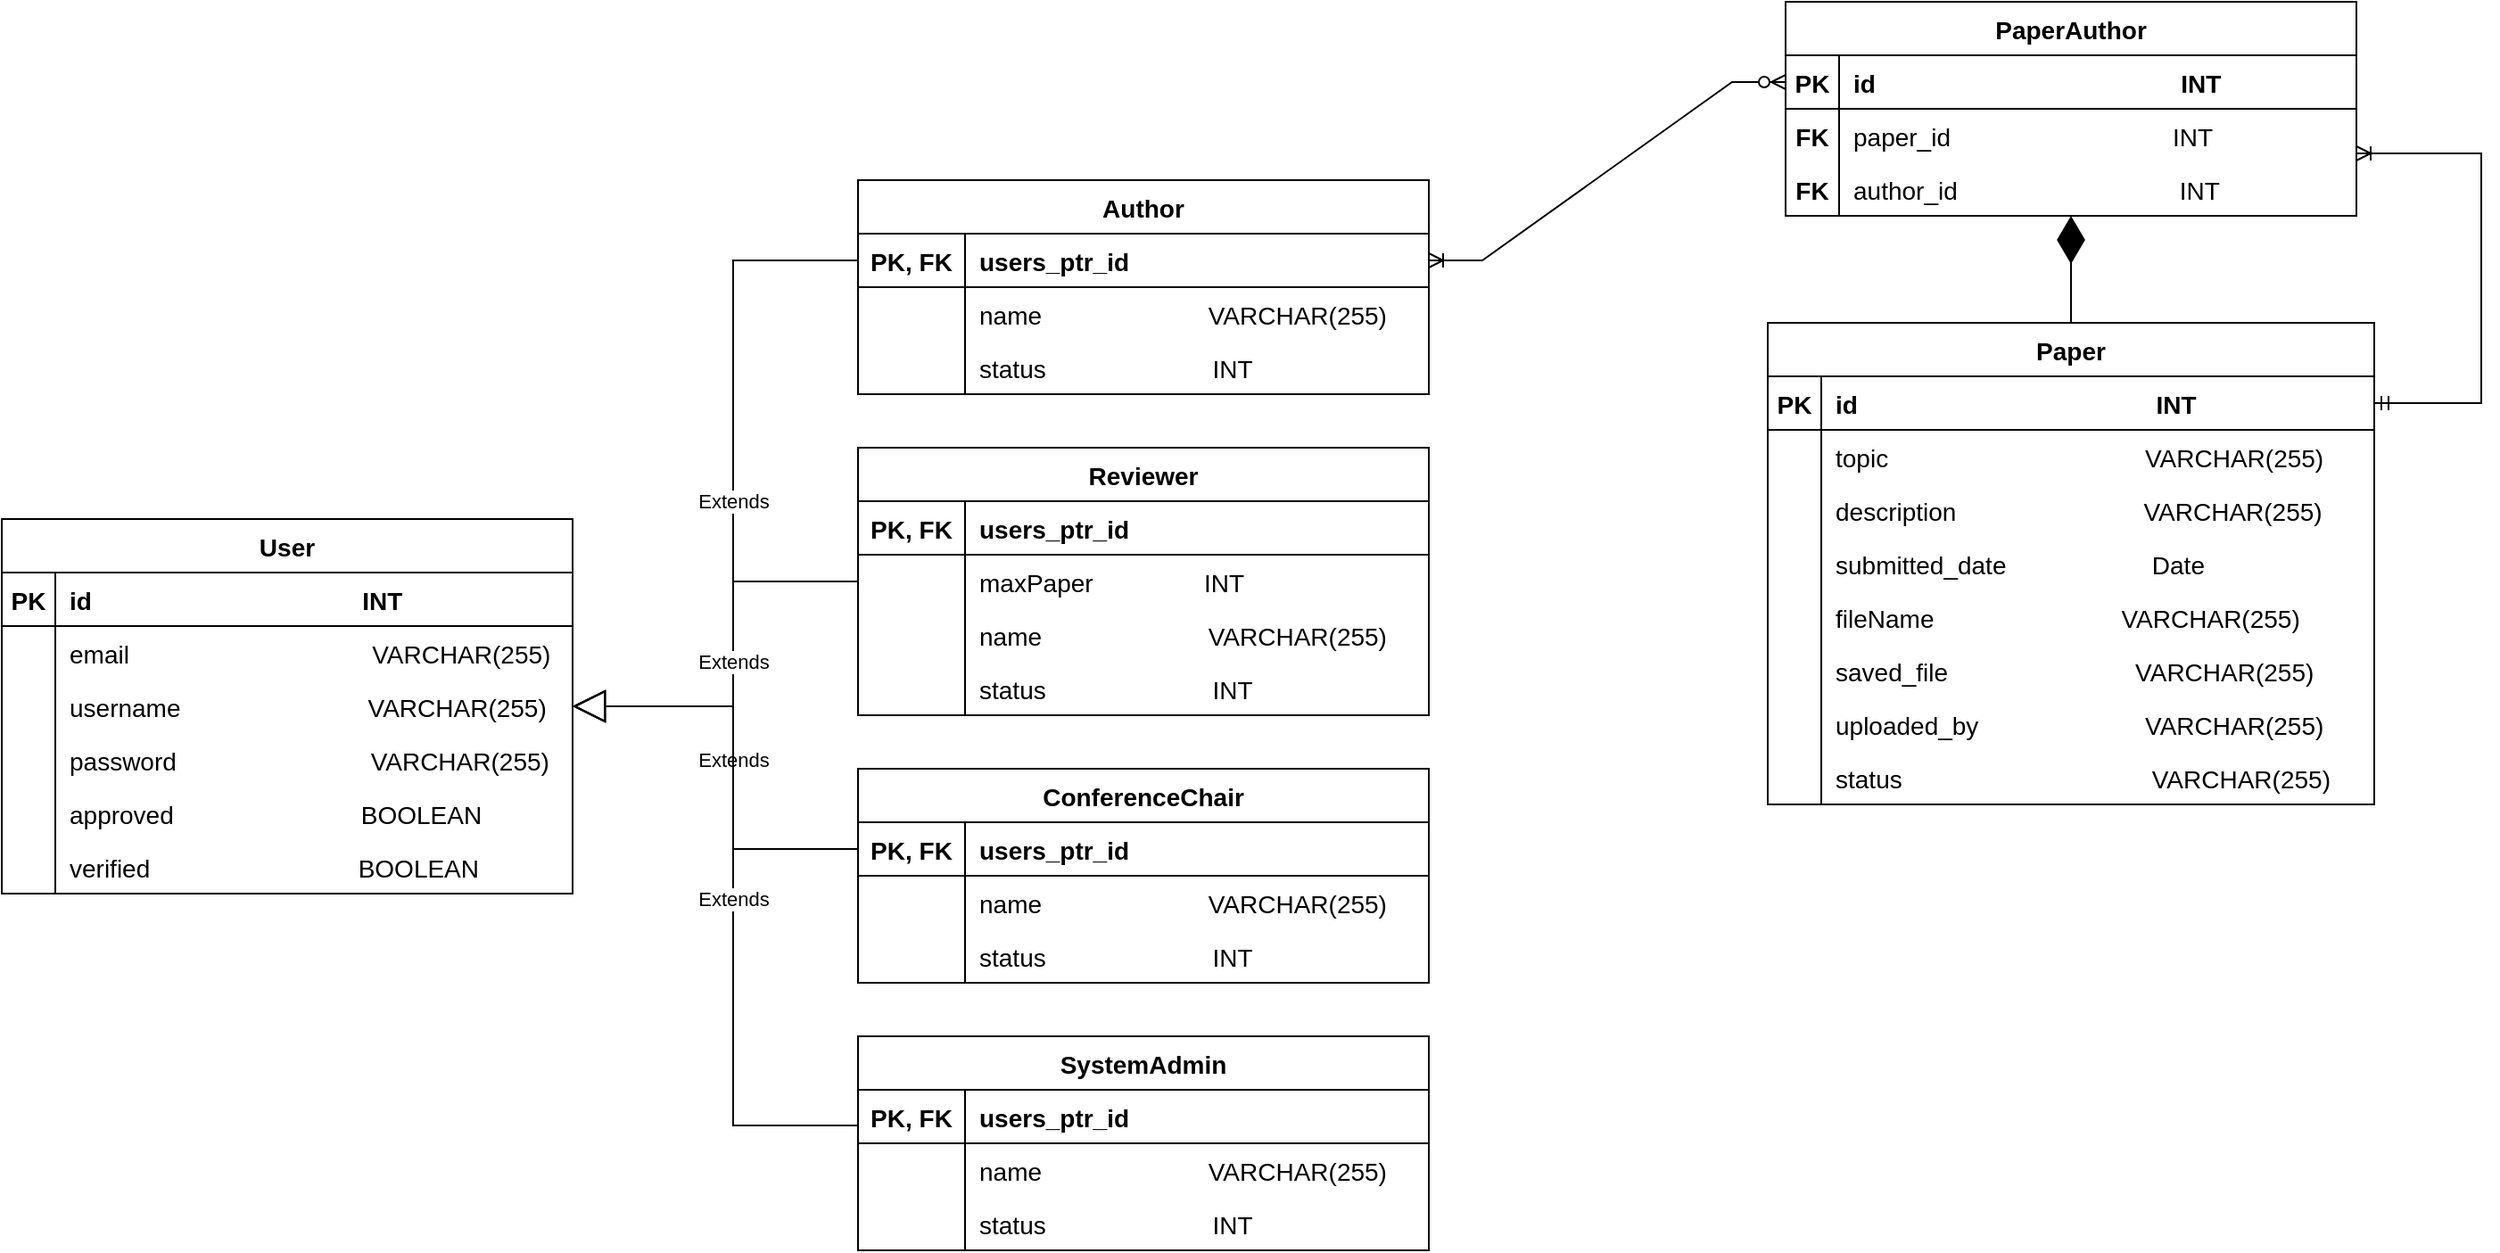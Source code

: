 <mxfile version="20.5.3" type="google"><diagram name="Page-1" id="2ca16b54-16f6-2749-3443-fa8db7711227"><mxGraphModel grid="1" page="1" gridSize="10" guides="1" tooltips="1" connect="1" arrows="1" fold="1" pageScale="1" pageWidth="1100" pageHeight="850" background="none" math="0" shadow="0"><root><mxCell id="0"/><mxCell id="1" parent="0"/><mxCell id="TB8N7OXa0sPp735YY3De-86" value="User" style="shape=table;startSize=30;container=1;collapsible=1;childLayout=tableLayout;fixedRows=1;rowLines=0;fontStyle=1;align=center;resizeLast=1;fontSize=14;" vertex="1" parent="1"><mxGeometry x="30" y="400" width="320" height="210" as="geometry"/></mxCell><mxCell id="TB8N7OXa0sPp735YY3De-87" value="" style="shape=tableRow;horizontal=0;startSize=0;swimlaneHead=0;swimlaneBody=0;fillColor=none;collapsible=0;dropTarget=0;points=[[0,0.5],[1,0.5]];portConstraint=eastwest;top=0;left=0;right=0;bottom=1;fontSize=14;" vertex="1" parent="TB8N7OXa0sPp735YY3De-86"><mxGeometry y="30" width="320" height="30" as="geometry"/></mxCell><mxCell id="TB8N7OXa0sPp735YY3De-88" value="PK" style="shape=partialRectangle;connectable=0;fillColor=none;top=0;left=0;bottom=0;right=0;fontStyle=1;overflow=hidden;fontSize=14;" vertex="1" parent="TB8N7OXa0sPp735YY3De-87"><mxGeometry width="30.0" height="30" as="geometry"><mxRectangle width="30.0" height="30" as="alternateBounds"/></mxGeometry></mxCell><mxCell id="TB8N7OXa0sPp735YY3De-89" value="id                                       INT" style="shape=partialRectangle;connectable=0;fillColor=none;top=0;left=0;bottom=0;right=0;align=left;spacingLeft=6;fontStyle=1;overflow=hidden;fontSize=14;" vertex="1" parent="TB8N7OXa0sPp735YY3De-87"><mxGeometry x="30.0" width="290.0" height="30" as="geometry"><mxRectangle width="290.0" height="30" as="alternateBounds"/></mxGeometry></mxCell><mxCell id="TB8N7OXa0sPp735YY3De-90" value="" style="shape=tableRow;horizontal=0;startSize=0;swimlaneHead=0;swimlaneBody=0;fillColor=none;collapsible=0;dropTarget=0;points=[[0,0.5],[1,0.5]];portConstraint=eastwest;top=0;left=0;right=0;bottom=0;fontSize=14;" vertex="1" parent="TB8N7OXa0sPp735YY3De-86"><mxGeometry y="60" width="320" height="30" as="geometry"/></mxCell><mxCell id="TB8N7OXa0sPp735YY3De-91" value="" style="shape=partialRectangle;connectable=0;fillColor=none;top=0;left=0;bottom=0;right=0;editable=1;overflow=hidden;fontSize=14;" vertex="1" parent="TB8N7OXa0sPp735YY3De-90"><mxGeometry width="30.0" height="30" as="geometry"><mxRectangle width="30.0" height="30" as="alternateBounds"/></mxGeometry></mxCell><mxCell id="TB8N7OXa0sPp735YY3De-92" value="email                                   VARCHAR(255)" style="shape=partialRectangle;connectable=0;fillColor=none;top=0;left=0;bottom=0;right=0;align=left;spacingLeft=6;overflow=hidden;fontSize=14;" vertex="1" parent="TB8N7OXa0sPp735YY3De-90"><mxGeometry x="30.0" width="290.0" height="30" as="geometry"><mxRectangle width="290.0" height="30" as="alternateBounds"/></mxGeometry></mxCell><mxCell id="TB8N7OXa0sPp735YY3De-93" value="" style="shape=tableRow;horizontal=0;startSize=0;swimlaneHead=0;swimlaneBody=0;fillColor=none;collapsible=0;dropTarget=0;points=[[0,0.5],[1,0.5]];portConstraint=eastwest;top=0;left=0;right=0;bottom=0;fontSize=14;" vertex="1" parent="TB8N7OXa0sPp735YY3De-86"><mxGeometry y="90" width="320" height="30" as="geometry"/></mxCell><mxCell id="TB8N7OXa0sPp735YY3De-94" value="" style="shape=partialRectangle;connectable=0;fillColor=none;top=0;left=0;bottom=0;right=0;editable=1;overflow=hidden;fontSize=14;" vertex="1" parent="TB8N7OXa0sPp735YY3De-93"><mxGeometry width="30.0" height="30" as="geometry"><mxRectangle width="30.0" height="30" as="alternateBounds"/></mxGeometry></mxCell><mxCell id="TB8N7OXa0sPp735YY3De-95" value="username                           VARCHAR(255)" style="shape=partialRectangle;connectable=0;fillColor=none;top=0;left=0;bottom=0;right=0;align=left;spacingLeft=6;overflow=hidden;fontSize=14;" vertex="1" parent="TB8N7OXa0sPp735YY3De-93"><mxGeometry x="30.0" width="290.0" height="30" as="geometry"><mxRectangle width="290.0" height="30" as="alternateBounds"/></mxGeometry></mxCell><mxCell id="TB8N7OXa0sPp735YY3De-96" value="" style="shape=tableRow;horizontal=0;startSize=0;swimlaneHead=0;swimlaneBody=0;fillColor=none;collapsible=0;dropTarget=0;points=[[0,0.5],[1,0.5]];portConstraint=eastwest;top=0;left=0;right=0;bottom=0;fontSize=14;" vertex="1" parent="TB8N7OXa0sPp735YY3De-86"><mxGeometry y="120" width="320" height="30" as="geometry"/></mxCell><mxCell id="TB8N7OXa0sPp735YY3De-97" value="" style="shape=partialRectangle;connectable=0;fillColor=none;top=0;left=0;bottom=0;right=0;editable=1;overflow=hidden;fontSize=14;" vertex="1" parent="TB8N7OXa0sPp735YY3De-96"><mxGeometry width="30.0" height="30" as="geometry"><mxRectangle width="30.0" height="30" as="alternateBounds"/></mxGeometry></mxCell><mxCell id="TB8N7OXa0sPp735YY3De-98" value="password                            VARCHAR(255)" style="shape=partialRectangle;connectable=0;fillColor=none;top=0;left=0;bottom=0;right=0;align=left;spacingLeft=6;overflow=hidden;fontSize=14;" vertex="1" parent="TB8N7OXa0sPp735YY3De-96"><mxGeometry x="30.0" width="290.0" height="30" as="geometry"><mxRectangle width="290.0" height="30" as="alternateBounds"/></mxGeometry></mxCell><mxCell id="47n7QZmOu-p5O3pAmTvZ-1" value="" style="shape=tableRow;horizontal=0;startSize=0;swimlaneHead=0;swimlaneBody=0;fillColor=none;collapsible=0;dropTarget=0;points=[[0,0.5],[1,0.5]];portConstraint=eastwest;top=0;left=0;right=0;bottom=0;fontSize=14;" vertex="1" parent="TB8N7OXa0sPp735YY3De-86"><mxGeometry y="150" width="320" height="30" as="geometry"/></mxCell><mxCell id="47n7QZmOu-p5O3pAmTvZ-2" value="" style="shape=partialRectangle;connectable=0;fillColor=none;top=0;left=0;bottom=0;right=0;editable=1;overflow=hidden;fontSize=14;" vertex="1" parent="47n7QZmOu-p5O3pAmTvZ-1"><mxGeometry width="30.0" height="30" as="geometry"><mxRectangle width="30.0" height="30" as="alternateBounds"/></mxGeometry></mxCell><mxCell id="47n7QZmOu-p5O3pAmTvZ-3" value="approved                           BOOLEAN" style="shape=partialRectangle;connectable=0;fillColor=none;top=0;left=0;bottom=0;right=0;align=left;spacingLeft=6;overflow=hidden;fontSize=14;" vertex="1" parent="47n7QZmOu-p5O3pAmTvZ-1"><mxGeometry x="30.0" width="290.0" height="30" as="geometry"><mxRectangle width="290.0" height="30" as="alternateBounds"/></mxGeometry></mxCell><mxCell id="47n7QZmOu-p5O3pAmTvZ-4" value="" style="shape=tableRow;horizontal=0;startSize=0;swimlaneHead=0;swimlaneBody=0;fillColor=none;collapsible=0;dropTarget=0;points=[[0,0.5],[1,0.5]];portConstraint=eastwest;top=0;left=0;right=0;bottom=0;fontSize=14;" vertex="1" parent="TB8N7OXa0sPp735YY3De-86"><mxGeometry y="180" width="320" height="30" as="geometry"/></mxCell><mxCell id="47n7QZmOu-p5O3pAmTvZ-5" value="" style="shape=partialRectangle;connectable=0;fillColor=none;top=0;left=0;bottom=0;right=0;editable=1;overflow=hidden;fontSize=14;" vertex="1" parent="47n7QZmOu-p5O3pAmTvZ-4"><mxGeometry width="30.0" height="30" as="geometry"><mxRectangle width="30.0" height="30" as="alternateBounds"/></mxGeometry></mxCell><mxCell id="47n7QZmOu-p5O3pAmTvZ-6" value="verified                              BOOLEAN" style="shape=partialRectangle;connectable=0;fillColor=none;top=0;left=0;bottom=0;right=0;align=left;spacingLeft=6;overflow=hidden;fontSize=14;" vertex="1" parent="47n7QZmOu-p5O3pAmTvZ-4"><mxGeometry x="30.0" width="290.0" height="30" as="geometry"><mxRectangle width="290.0" height="30" as="alternateBounds"/></mxGeometry></mxCell><mxCell id="TB8N7OXa0sPp735YY3De-140" value="Author" style="shape=table;startSize=30;container=1;collapsible=1;childLayout=tableLayout;fixedRows=1;rowLines=0;fontStyle=1;align=center;resizeLast=1;fontSize=14;" vertex="1" parent="1"><mxGeometry x="510" y="210" width="320" height="120" as="geometry"/></mxCell><mxCell id="TB8N7OXa0sPp735YY3De-141" value="" style="shape=tableRow;horizontal=0;startSize=0;swimlaneHead=0;swimlaneBody=0;fillColor=none;collapsible=0;dropTarget=0;points=[[0,0.5],[1,0.5]];portConstraint=eastwest;top=0;left=0;right=0;bottom=1;fontSize=14;" vertex="1" parent="TB8N7OXa0sPp735YY3De-140"><mxGeometry y="30" width="320" height="30" as="geometry"/></mxCell><mxCell id="TB8N7OXa0sPp735YY3De-142" value="PK, FK" style="shape=partialRectangle;connectable=0;fillColor=none;top=0;left=0;bottom=0;right=0;fontStyle=1;overflow=hidden;fontSize=14;" vertex="1" parent="TB8N7OXa0sPp735YY3De-141"><mxGeometry width="60" height="30" as="geometry"><mxRectangle width="60" height="30" as="alternateBounds"/></mxGeometry></mxCell><mxCell id="TB8N7OXa0sPp735YY3De-143" value="users_ptr_id" style="shape=partialRectangle;connectable=0;fillColor=none;top=0;left=0;bottom=0;right=0;align=left;spacingLeft=6;fontStyle=1;overflow=hidden;fontSize=14;" vertex="1" parent="TB8N7OXa0sPp735YY3De-141"><mxGeometry x="60" width="260" height="30" as="geometry"><mxRectangle width="260" height="30" as="alternateBounds"/></mxGeometry></mxCell><mxCell id="ujyVY1ehHrz3ISv1kv85-4" value="" style="shape=tableRow;horizontal=0;startSize=0;swimlaneHead=0;swimlaneBody=0;fillColor=none;collapsible=0;dropTarget=0;points=[[0,0.5],[1,0.5]];portConstraint=eastwest;top=0;left=0;right=0;bottom=0;fontSize=14;" vertex="1" parent="TB8N7OXa0sPp735YY3De-140"><mxGeometry y="60" width="320" height="30" as="geometry"/></mxCell><mxCell id="ujyVY1ehHrz3ISv1kv85-5" value="" style="shape=partialRectangle;connectable=0;fillColor=none;top=0;left=0;bottom=0;right=0;editable=1;overflow=hidden;fontSize=14;" vertex="1" parent="ujyVY1ehHrz3ISv1kv85-4"><mxGeometry width="60" height="30" as="geometry"><mxRectangle width="60" height="30" as="alternateBounds"/></mxGeometry></mxCell><mxCell id="ujyVY1ehHrz3ISv1kv85-6" value="name                        VARCHAR(255)" style="shape=partialRectangle;connectable=0;fillColor=none;top=0;left=0;bottom=0;right=0;align=left;spacingLeft=6;overflow=hidden;fontSize=14;" vertex="1" parent="ujyVY1ehHrz3ISv1kv85-4"><mxGeometry x="60" width="260" height="30" as="geometry"><mxRectangle width="260" height="30" as="alternateBounds"/></mxGeometry></mxCell><mxCell id="GBdY88XN9JJpDjP9IkyX-1" value="" style="shape=tableRow;horizontal=0;startSize=0;swimlaneHead=0;swimlaneBody=0;fillColor=none;collapsible=0;dropTarget=0;points=[[0,0.5],[1,0.5]];portConstraint=eastwest;top=0;left=0;right=0;bottom=0;fontSize=14;" vertex="1" parent="TB8N7OXa0sPp735YY3De-140"><mxGeometry y="90" width="320" height="30" as="geometry"/></mxCell><mxCell id="GBdY88XN9JJpDjP9IkyX-2" value="" style="shape=partialRectangle;connectable=0;fillColor=none;top=0;left=0;bottom=0;right=0;editable=1;overflow=hidden;fontSize=14;" vertex="1" parent="GBdY88XN9JJpDjP9IkyX-1"><mxGeometry width="60" height="30" as="geometry"><mxRectangle width="60" height="30" as="alternateBounds"/></mxGeometry></mxCell><mxCell id="GBdY88XN9JJpDjP9IkyX-3" value="status                        INT" style="shape=partialRectangle;connectable=0;fillColor=none;top=0;left=0;bottom=0;right=0;align=left;spacingLeft=6;overflow=hidden;fontSize=14;" vertex="1" parent="GBdY88XN9JJpDjP9IkyX-1"><mxGeometry x="60" width="260" height="30" as="geometry"><mxRectangle width="260" height="30" as="alternateBounds"/></mxGeometry></mxCell><mxCell id="TB8N7OXa0sPp735YY3De-159" value="Reviewer" style="shape=table;startSize=30;container=1;collapsible=1;childLayout=tableLayout;fixedRows=1;rowLines=0;fontStyle=1;align=center;resizeLast=1;fontSize=14;" vertex="1" parent="1"><mxGeometry x="510" y="360" width="320" height="150" as="geometry"/></mxCell><mxCell id="TB8N7OXa0sPp735YY3De-160" value="" style="shape=tableRow;horizontal=0;startSize=0;swimlaneHead=0;swimlaneBody=0;fillColor=none;collapsible=0;dropTarget=0;points=[[0,0.5],[1,0.5]];portConstraint=eastwest;top=0;left=0;right=0;bottom=1;fontSize=14;" vertex="1" parent="TB8N7OXa0sPp735YY3De-159"><mxGeometry y="30" width="320" height="30" as="geometry"/></mxCell><mxCell id="TB8N7OXa0sPp735YY3De-161" value="PK, FK" style="shape=partialRectangle;connectable=0;fillColor=none;top=0;left=0;bottom=0;right=0;fontStyle=1;overflow=hidden;fontSize=14;" vertex="1" parent="TB8N7OXa0sPp735YY3De-160"><mxGeometry width="60" height="30" as="geometry"><mxRectangle width="60" height="30" as="alternateBounds"/></mxGeometry></mxCell><mxCell id="TB8N7OXa0sPp735YY3De-162" value="users_ptr_id" style="shape=partialRectangle;connectable=0;fillColor=none;top=0;left=0;bottom=0;right=0;align=left;spacingLeft=6;fontStyle=1;overflow=hidden;fontSize=14;" vertex="1" parent="TB8N7OXa0sPp735YY3De-160"><mxGeometry x="60" width="260" height="30" as="geometry"><mxRectangle width="260" height="30" as="alternateBounds"/></mxGeometry></mxCell><mxCell id="TB8N7OXa0sPp735YY3De-163" value="" style="shape=tableRow;horizontal=0;startSize=0;swimlaneHead=0;swimlaneBody=0;fillColor=none;collapsible=0;dropTarget=0;points=[[0,0.5],[1,0.5]];portConstraint=eastwest;top=0;left=0;right=0;bottom=0;fontSize=14;" vertex="1" parent="TB8N7OXa0sPp735YY3De-159"><mxGeometry y="60" width="320" height="30" as="geometry"/></mxCell><mxCell id="TB8N7OXa0sPp735YY3De-164" value="" style="shape=partialRectangle;connectable=0;fillColor=none;top=0;left=0;bottom=0;right=0;editable=1;overflow=hidden;fontSize=14;" vertex="1" parent="TB8N7OXa0sPp735YY3De-163"><mxGeometry width="60" height="30" as="geometry"><mxRectangle width="60" height="30" as="alternateBounds"/></mxGeometry></mxCell><mxCell id="TB8N7OXa0sPp735YY3De-165" value="maxPaper                INT" style="shape=partialRectangle;connectable=0;fillColor=none;top=0;left=0;bottom=0;right=0;align=left;spacingLeft=6;overflow=hidden;fontSize=14;" vertex="1" parent="TB8N7OXa0sPp735YY3De-163"><mxGeometry x="60" width="260" height="30" as="geometry"><mxRectangle width="260" height="30" as="alternateBounds"/></mxGeometry></mxCell><mxCell id="ujyVY1ehHrz3ISv1kv85-10" value="" style="shape=tableRow;horizontal=0;startSize=0;swimlaneHead=0;swimlaneBody=0;fillColor=none;collapsible=0;dropTarget=0;points=[[0,0.5],[1,0.5]];portConstraint=eastwest;top=0;left=0;right=0;bottom=0;fontSize=14;" vertex="1" parent="TB8N7OXa0sPp735YY3De-159"><mxGeometry y="90" width="320" height="30" as="geometry"/></mxCell><mxCell id="ujyVY1ehHrz3ISv1kv85-11" value="" style="shape=partialRectangle;connectable=0;fillColor=none;top=0;left=0;bottom=0;right=0;editable=1;overflow=hidden;fontSize=14;" vertex="1" parent="ujyVY1ehHrz3ISv1kv85-10"><mxGeometry width="60" height="30" as="geometry"><mxRectangle width="60" height="30" as="alternateBounds"/></mxGeometry></mxCell><mxCell id="ujyVY1ehHrz3ISv1kv85-12" value="name                        VARCHAR(255)" style="shape=partialRectangle;connectable=0;fillColor=none;top=0;left=0;bottom=0;right=0;align=left;spacingLeft=6;overflow=hidden;fontSize=14;" vertex="1" parent="ujyVY1ehHrz3ISv1kv85-10"><mxGeometry x="60" width="260" height="30" as="geometry"><mxRectangle width="260" height="30" as="alternateBounds"/></mxGeometry></mxCell><mxCell id="GBdY88XN9JJpDjP9IkyX-9" value="" style="shape=tableRow;horizontal=0;startSize=0;swimlaneHead=0;swimlaneBody=0;fillColor=none;collapsible=0;dropTarget=0;points=[[0,0.5],[1,0.5]];portConstraint=eastwest;top=0;left=0;right=0;bottom=0;fontSize=14;" vertex="1" parent="TB8N7OXa0sPp735YY3De-159"><mxGeometry y="120" width="320" height="30" as="geometry"/></mxCell><mxCell id="GBdY88XN9JJpDjP9IkyX-10" value="" style="shape=partialRectangle;connectable=0;fillColor=none;top=0;left=0;bottom=0;right=0;editable=1;overflow=hidden;fontSize=14;" vertex="1" parent="GBdY88XN9JJpDjP9IkyX-9"><mxGeometry width="60" height="30" as="geometry"><mxRectangle width="60" height="30" as="alternateBounds"/></mxGeometry></mxCell><mxCell id="GBdY88XN9JJpDjP9IkyX-11" value="status                        INT" style="shape=partialRectangle;connectable=0;fillColor=none;top=0;left=0;bottom=0;right=0;align=left;spacingLeft=6;overflow=hidden;fontSize=14;" vertex="1" parent="GBdY88XN9JJpDjP9IkyX-9"><mxGeometry x="60" width="260" height="30" as="geometry"><mxRectangle width="260" height="30" as="alternateBounds"/></mxGeometry></mxCell><mxCell id="TB8N7OXa0sPp735YY3De-172" value="ConferenceChair" style="shape=table;startSize=30;container=1;collapsible=1;childLayout=tableLayout;fixedRows=1;rowLines=0;fontStyle=1;align=center;resizeLast=1;fontSize=14;" vertex="1" parent="1"><mxGeometry x="510" y="540" width="320" height="120" as="geometry"/></mxCell><mxCell id="TB8N7OXa0sPp735YY3De-173" value="" style="shape=tableRow;horizontal=0;startSize=0;swimlaneHead=0;swimlaneBody=0;fillColor=none;collapsible=0;dropTarget=0;points=[[0,0.5],[1,0.5]];portConstraint=eastwest;top=0;left=0;right=0;bottom=1;fontSize=14;" vertex="1" parent="TB8N7OXa0sPp735YY3De-172"><mxGeometry y="30" width="320" height="30" as="geometry"/></mxCell><mxCell id="TB8N7OXa0sPp735YY3De-174" value="PK, FK" style="shape=partialRectangle;connectable=0;fillColor=none;top=0;left=0;bottom=0;right=0;fontStyle=1;overflow=hidden;fontSize=14;" vertex="1" parent="TB8N7OXa0sPp735YY3De-173"><mxGeometry width="60" height="30" as="geometry"><mxRectangle width="60" height="30" as="alternateBounds"/></mxGeometry></mxCell><mxCell id="TB8N7OXa0sPp735YY3De-175" value="users_ptr_id" style="shape=partialRectangle;connectable=0;fillColor=none;top=0;left=0;bottom=0;right=0;align=left;spacingLeft=6;fontStyle=1;overflow=hidden;fontSize=14;" vertex="1" parent="TB8N7OXa0sPp735YY3De-173"><mxGeometry x="60" width="260" height="30" as="geometry"><mxRectangle width="260" height="30" as="alternateBounds"/></mxGeometry></mxCell><mxCell id="TB8N7OXa0sPp735YY3De-176" value="" style="shape=tableRow;horizontal=0;startSize=0;swimlaneHead=0;swimlaneBody=0;fillColor=none;collapsible=0;dropTarget=0;points=[[0,0.5],[1,0.5]];portConstraint=eastwest;top=0;left=0;right=0;bottom=0;fontSize=14;" vertex="1" parent="TB8N7OXa0sPp735YY3De-172"><mxGeometry y="60" width="320" height="30" as="geometry"/></mxCell><mxCell id="TB8N7OXa0sPp735YY3De-177" value="" style="shape=partialRectangle;connectable=0;fillColor=none;top=0;left=0;bottom=0;right=0;editable=1;overflow=hidden;fontSize=14;" vertex="1" parent="TB8N7OXa0sPp735YY3De-176"><mxGeometry width="60" height="30" as="geometry"><mxRectangle width="60" height="30" as="alternateBounds"/></mxGeometry></mxCell><mxCell id="TB8N7OXa0sPp735YY3De-178" value="name                        VARCHAR(255)" style="shape=partialRectangle;connectable=0;fillColor=none;top=0;left=0;bottom=0;right=0;align=left;spacingLeft=6;overflow=hidden;fontSize=14;" vertex="1" parent="TB8N7OXa0sPp735YY3De-176"><mxGeometry x="60" width="260" height="30" as="geometry"><mxRectangle width="260" height="30" as="alternateBounds"/></mxGeometry></mxCell><mxCell id="GBdY88XN9JJpDjP9IkyX-6" value="" style="shape=tableRow;horizontal=0;startSize=0;swimlaneHead=0;swimlaneBody=0;fillColor=none;collapsible=0;dropTarget=0;points=[[0,0.5],[1,0.5]];portConstraint=eastwest;top=0;left=0;right=0;bottom=0;fontSize=14;" vertex="1" parent="TB8N7OXa0sPp735YY3De-172"><mxGeometry y="90" width="320" height="30" as="geometry"/></mxCell><mxCell id="GBdY88XN9JJpDjP9IkyX-7" value="" style="shape=partialRectangle;connectable=0;fillColor=none;top=0;left=0;bottom=0;right=0;editable=1;overflow=hidden;fontSize=14;" vertex="1" parent="GBdY88XN9JJpDjP9IkyX-6"><mxGeometry width="60" height="30" as="geometry"><mxRectangle width="60" height="30" as="alternateBounds"/></mxGeometry></mxCell><mxCell id="GBdY88XN9JJpDjP9IkyX-8" value="status                        INT" style="shape=partialRectangle;connectable=0;fillColor=none;top=0;left=0;bottom=0;right=0;align=left;spacingLeft=6;overflow=hidden;fontSize=14;" vertex="1" parent="GBdY88XN9JJpDjP9IkyX-6"><mxGeometry x="60" width="260" height="30" as="geometry"><mxRectangle width="260" height="30" as="alternateBounds"/></mxGeometry></mxCell><mxCell id="TB8N7OXa0sPp735YY3De-179" value="SystemAdmin" style="shape=table;startSize=30;container=1;collapsible=1;childLayout=tableLayout;fixedRows=1;rowLines=0;fontStyle=1;align=center;resizeLast=1;fontSize=14;" vertex="1" parent="1"><mxGeometry x="510" y="690" width="320" height="120" as="geometry"/></mxCell><mxCell id="TB8N7OXa0sPp735YY3De-180" value="" style="shape=tableRow;horizontal=0;startSize=0;swimlaneHead=0;swimlaneBody=0;fillColor=none;collapsible=0;dropTarget=0;points=[[0,0.5],[1,0.5]];portConstraint=eastwest;top=0;left=0;right=0;bottom=1;fontSize=14;" vertex="1" parent="TB8N7OXa0sPp735YY3De-179"><mxGeometry y="30" width="320" height="30" as="geometry"/></mxCell><mxCell id="TB8N7OXa0sPp735YY3De-181" value="PK, FK" style="shape=partialRectangle;connectable=0;fillColor=none;top=0;left=0;bottom=0;right=0;fontStyle=1;overflow=hidden;fontSize=14;" vertex="1" parent="TB8N7OXa0sPp735YY3De-180"><mxGeometry width="60" height="30" as="geometry"><mxRectangle width="60" height="30" as="alternateBounds"/></mxGeometry></mxCell><mxCell id="TB8N7OXa0sPp735YY3De-182" value="users_ptr_id" style="shape=partialRectangle;connectable=0;fillColor=none;top=0;left=0;bottom=0;right=0;align=left;spacingLeft=6;fontStyle=1;overflow=hidden;fontSize=14;" vertex="1" parent="TB8N7OXa0sPp735YY3De-180"><mxGeometry x="60" width="260" height="30" as="geometry"><mxRectangle width="260" height="30" as="alternateBounds"/></mxGeometry></mxCell><mxCell id="TB8N7OXa0sPp735YY3De-183" value="" style="shape=tableRow;horizontal=0;startSize=0;swimlaneHead=0;swimlaneBody=0;fillColor=none;collapsible=0;dropTarget=0;points=[[0,0.5],[1,0.5]];portConstraint=eastwest;top=0;left=0;right=0;bottom=0;fontSize=14;" vertex="1" parent="TB8N7OXa0sPp735YY3De-179"><mxGeometry y="60" width="320" height="30" as="geometry"/></mxCell><mxCell id="TB8N7OXa0sPp735YY3De-184" value="" style="shape=partialRectangle;connectable=0;fillColor=none;top=0;left=0;bottom=0;right=0;editable=1;overflow=hidden;fontSize=14;" vertex="1" parent="TB8N7OXa0sPp735YY3De-183"><mxGeometry width="60" height="30" as="geometry"><mxRectangle width="60" height="30" as="alternateBounds"/></mxGeometry></mxCell><mxCell id="TB8N7OXa0sPp735YY3De-185" value="name                        VARCHAR(255)" style="shape=partialRectangle;connectable=0;fillColor=none;top=0;left=0;bottom=0;right=0;align=left;spacingLeft=6;overflow=hidden;fontSize=14;" vertex="1" parent="TB8N7OXa0sPp735YY3De-183"><mxGeometry x="60" width="260" height="30" as="geometry"><mxRectangle width="260" height="30" as="alternateBounds"/></mxGeometry></mxCell><mxCell id="4igHKsslY8Tt6hJOOdBf-1" value="" style="shape=tableRow;horizontal=0;startSize=0;swimlaneHead=0;swimlaneBody=0;fillColor=none;collapsible=0;dropTarget=0;points=[[0,0.5],[1,0.5]];portConstraint=eastwest;top=0;left=0;right=0;bottom=0;fontSize=14;" vertex="1" parent="TB8N7OXa0sPp735YY3De-179"><mxGeometry y="90" width="320" height="30" as="geometry"/></mxCell><mxCell id="4igHKsslY8Tt6hJOOdBf-2" value="" style="shape=partialRectangle;connectable=0;fillColor=none;top=0;left=0;bottom=0;right=0;editable=1;overflow=hidden;fontSize=14;" vertex="1" parent="4igHKsslY8Tt6hJOOdBf-1"><mxGeometry width="60" height="30" as="geometry"><mxRectangle width="60" height="30" as="alternateBounds"/></mxGeometry></mxCell><mxCell id="4igHKsslY8Tt6hJOOdBf-3" value="status                        INT" style="shape=partialRectangle;connectable=0;fillColor=none;top=0;left=0;bottom=0;right=0;align=left;spacingLeft=6;overflow=hidden;fontSize=14;" vertex="1" parent="4igHKsslY8Tt6hJOOdBf-1"><mxGeometry x="60" width="260" height="30" as="geometry"><mxRectangle width="260" height="30" as="alternateBounds"/></mxGeometry></mxCell><mxCell id="TB8N7OXa0sPp735YY3De-186" value="Paper" style="shape=table;startSize=30;container=1;collapsible=1;childLayout=tableLayout;fixedRows=1;rowLines=0;fontStyle=1;align=center;resizeLast=1;fontSize=14;" vertex="1" parent="1"><mxGeometry x="1020" y="290" width="340" height="270" as="geometry"/></mxCell><mxCell id="TB8N7OXa0sPp735YY3De-187" value="" style="shape=tableRow;horizontal=0;startSize=0;swimlaneHead=0;swimlaneBody=0;fillColor=none;collapsible=0;dropTarget=0;points=[[0,0.5],[1,0.5]];portConstraint=eastwest;top=0;left=0;right=0;bottom=1;fontSize=14;" vertex="1" parent="TB8N7OXa0sPp735YY3De-186"><mxGeometry y="30" width="340" height="30" as="geometry"/></mxCell><mxCell id="TB8N7OXa0sPp735YY3De-188" value="PK" style="shape=partialRectangle;connectable=0;fillColor=none;top=0;left=0;bottom=0;right=0;fontStyle=1;overflow=hidden;fontSize=14;" vertex="1" parent="TB8N7OXa0sPp735YY3De-187"><mxGeometry width="30.0" height="30" as="geometry"><mxRectangle width="30.0" height="30" as="alternateBounds"/></mxGeometry></mxCell><mxCell id="TB8N7OXa0sPp735YY3De-189" value="id                                           INT" style="shape=partialRectangle;connectable=0;fillColor=none;top=0;left=0;bottom=0;right=0;align=left;spacingLeft=6;fontStyle=1;overflow=hidden;fontSize=14;" vertex="1" parent="TB8N7OXa0sPp735YY3De-187"><mxGeometry x="30.0" width="310.0" height="30" as="geometry"><mxRectangle width="310.0" height="30" as="alternateBounds"/></mxGeometry></mxCell><mxCell id="TB8N7OXa0sPp735YY3De-190" value="" style="shape=tableRow;horizontal=0;startSize=0;swimlaneHead=0;swimlaneBody=0;fillColor=none;collapsible=0;dropTarget=0;points=[[0,0.5],[1,0.5]];portConstraint=eastwest;top=0;left=0;right=0;bottom=0;fontSize=14;" vertex="1" parent="TB8N7OXa0sPp735YY3De-186"><mxGeometry y="60" width="340" height="30" as="geometry"/></mxCell><mxCell id="TB8N7OXa0sPp735YY3De-191" value="" style="shape=partialRectangle;connectable=0;fillColor=none;top=0;left=0;bottom=0;right=0;editable=1;overflow=hidden;fontSize=14;" vertex="1" parent="TB8N7OXa0sPp735YY3De-190"><mxGeometry width="30.0" height="30" as="geometry"><mxRectangle width="30.0" height="30" as="alternateBounds"/></mxGeometry></mxCell><mxCell id="TB8N7OXa0sPp735YY3De-192" value="topic                                     VARCHAR(255)" style="shape=partialRectangle;connectable=0;fillColor=none;top=0;left=0;bottom=0;right=0;align=left;spacingLeft=6;overflow=hidden;fontSize=14;" vertex="1" parent="TB8N7OXa0sPp735YY3De-190"><mxGeometry x="30.0" width="310.0" height="30" as="geometry"><mxRectangle width="310.0" height="30" as="alternateBounds"/></mxGeometry></mxCell><mxCell id="GBdY88XN9JJpDjP9IkyX-24" value="" style="shape=tableRow;horizontal=0;startSize=0;swimlaneHead=0;swimlaneBody=0;fillColor=none;collapsible=0;dropTarget=0;points=[[0,0.5],[1,0.5]];portConstraint=eastwest;top=0;left=0;right=0;bottom=0;fontSize=14;" vertex="1" parent="TB8N7OXa0sPp735YY3De-186"><mxGeometry y="90" width="340" height="30" as="geometry"/></mxCell><mxCell id="GBdY88XN9JJpDjP9IkyX-25" value="" style="shape=partialRectangle;connectable=0;fillColor=none;top=0;left=0;bottom=0;right=0;editable=1;overflow=hidden;fontSize=14;" vertex="1" parent="GBdY88XN9JJpDjP9IkyX-24"><mxGeometry width="30.0" height="30" as="geometry"><mxRectangle width="30.0" height="30" as="alternateBounds"/></mxGeometry></mxCell><mxCell id="GBdY88XN9JJpDjP9IkyX-26" value="description                           VARCHAR(255)" style="shape=partialRectangle;connectable=0;fillColor=none;top=0;left=0;bottom=0;right=0;align=left;spacingLeft=6;overflow=hidden;fontSize=14;" vertex="1" parent="GBdY88XN9JJpDjP9IkyX-24"><mxGeometry x="30.0" width="310.0" height="30" as="geometry"><mxRectangle width="310.0" height="30" as="alternateBounds"/></mxGeometry></mxCell><mxCell id="TB8N7OXa0sPp735YY3De-193" value="" style="shape=tableRow;horizontal=0;startSize=0;swimlaneHead=0;swimlaneBody=0;fillColor=none;collapsible=0;dropTarget=0;points=[[0,0.5],[1,0.5]];portConstraint=eastwest;top=0;left=0;right=0;bottom=0;fontSize=14;" vertex="1" parent="TB8N7OXa0sPp735YY3De-186"><mxGeometry y="120" width="340" height="30" as="geometry"/></mxCell><mxCell id="TB8N7OXa0sPp735YY3De-194" value="" style="shape=partialRectangle;connectable=0;fillColor=none;top=0;left=0;bottom=0;right=0;editable=1;overflow=hidden;fontSize=14;" vertex="1" parent="TB8N7OXa0sPp735YY3De-193"><mxGeometry width="30.0" height="30" as="geometry"><mxRectangle width="30.0" height="30" as="alternateBounds"/></mxGeometry></mxCell><mxCell id="TB8N7OXa0sPp735YY3De-195" value="submitted_date                     Date" style="shape=partialRectangle;connectable=0;fillColor=none;top=0;left=0;bottom=0;right=0;align=left;spacingLeft=6;overflow=hidden;fontSize=14;" vertex="1" parent="TB8N7OXa0sPp735YY3De-193"><mxGeometry x="30.0" width="310.0" height="30" as="geometry"><mxRectangle width="310.0" height="30" as="alternateBounds"/></mxGeometry></mxCell><mxCell id="TB8N7OXa0sPp735YY3De-196" value="" style="shape=tableRow;horizontal=0;startSize=0;swimlaneHead=0;swimlaneBody=0;fillColor=none;collapsible=0;dropTarget=0;points=[[0,0.5],[1,0.5]];portConstraint=eastwest;top=0;left=0;right=0;bottom=0;fontSize=14;" vertex="1" parent="TB8N7OXa0sPp735YY3De-186"><mxGeometry y="150" width="340" height="30" as="geometry"/></mxCell><mxCell id="TB8N7OXa0sPp735YY3De-197" value="" style="shape=partialRectangle;connectable=0;fillColor=none;top=0;left=0;bottom=0;right=0;editable=1;overflow=hidden;fontSize=14;" vertex="1" parent="TB8N7OXa0sPp735YY3De-196"><mxGeometry width="30.0" height="30" as="geometry"><mxRectangle width="30.0" height="30" as="alternateBounds"/></mxGeometry></mxCell><mxCell id="TB8N7OXa0sPp735YY3De-198" value="fileName                           VARCHAR(255)" style="shape=partialRectangle;connectable=0;fillColor=none;top=0;left=0;bottom=0;right=0;align=left;spacingLeft=6;overflow=hidden;fontSize=14;" vertex="1" parent="TB8N7OXa0sPp735YY3De-196"><mxGeometry x="30.0" width="310.0" height="30" as="geometry"><mxRectangle width="310.0" height="30" as="alternateBounds"/></mxGeometry></mxCell><mxCell id="TB8N7OXa0sPp735YY3De-199" value="" style="shape=tableRow;horizontal=0;startSize=0;swimlaneHead=0;swimlaneBody=0;fillColor=none;collapsible=0;dropTarget=0;points=[[0,0.5],[1,0.5]];portConstraint=eastwest;top=0;left=0;right=0;bottom=0;fontSize=14;" vertex="1" parent="TB8N7OXa0sPp735YY3De-186"><mxGeometry y="180" width="340" height="30" as="geometry"/></mxCell><mxCell id="TB8N7OXa0sPp735YY3De-200" value="" style="shape=partialRectangle;connectable=0;fillColor=none;top=0;left=0;bottom=0;right=0;editable=1;overflow=hidden;fontSize=14;" vertex="1" parent="TB8N7OXa0sPp735YY3De-199"><mxGeometry width="30.0" height="30" as="geometry"><mxRectangle width="30.0" height="30" as="alternateBounds"/></mxGeometry></mxCell><mxCell id="TB8N7OXa0sPp735YY3De-201" value="saved_file                           VARCHAR(255)" style="shape=partialRectangle;connectable=0;fillColor=none;top=0;left=0;bottom=0;right=0;align=left;spacingLeft=6;overflow=hidden;fontSize=14;" vertex="1" parent="TB8N7OXa0sPp735YY3De-199"><mxGeometry x="30.0" width="310.0" height="30" as="geometry"><mxRectangle width="310.0" height="30" as="alternateBounds"/></mxGeometry></mxCell><mxCell id="GBdY88XN9JJpDjP9IkyX-18" value="" style="shape=tableRow;horizontal=0;startSize=0;swimlaneHead=0;swimlaneBody=0;fillColor=none;collapsible=0;dropTarget=0;points=[[0,0.5],[1,0.5]];portConstraint=eastwest;top=0;left=0;right=0;bottom=0;fontSize=14;" vertex="1" parent="TB8N7OXa0sPp735YY3De-186"><mxGeometry y="210" width="340" height="30" as="geometry"/></mxCell><mxCell id="GBdY88XN9JJpDjP9IkyX-19" value="" style="shape=partialRectangle;connectable=0;fillColor=none;top=0;left=0;bottom=0;right=0;editable=1;overflow=hidden;fontSize=14;" vertex="1" parent="GBdY88XN9JJpDjP9IkyX-18"><mxGeometry width="30.0" height="30" as="geometry"><mxRectangle width="30.0" height="30" as="alternateBounds"/></mxGeometry></mxCell><mxCell id="GBdY88XN9JJpDjP9IkyX-20" value="uploaded_by                        VARCHAR(255)" style="shape=partialRectangle;connectable=0;fillColor=none;top=0;left=0;bottom=0;right=0;align=left;spacingLeft=6;overflow=hidden;fontSize=14;" vertex="1" parent="GBdY88XN9JJpDjP9IkyX-18"><mxGeometry x="30.0" width="310.0" height="30" as="geometry"><mxRectangle width="310.0" height="30" as="alternateBounds"/></mxGeometry></mxCell><mxCell id="GBdY88XN9JJpDjP9IkyX-21" value="" style="shape=tableRow;horizontal=0;startSize=0;swimlaneHead=0;swimlaneBody=0;fillColor=none;collapsible=0;dropTarget=0;points=[[0,0.5],[1,0.5]];portConstraint=eastwest;top=0;left=0;right=0;bottom=0;fontSize=14;" vertex="1" parent="TB8N7OXa0sPp735YY3De-186"><mxGeometry y="240" width="340" height="30" as="geometry"/></mxCell><mxCell id="GBdY88XN9JJpDjP9IkyX-22" value="" style="shape=partialRectangle;connectable=0;fillColor=none;top=0;left=0;bottom=0;right=0;editable=1;overflow=hidden;fontSize=14;" vertex="1" parent="GBdY88XN9JJpDjP9IkyX-21"><mxGeometry width="30.0" height="30" as="geometry"><mxRectangle width="30.0" height="30" as="alternateBounds"/></mxGeometry></mxCell><mxCell id="GBdY88XN9JJpDjP9IkyX-23" value="status                                    VARCHAR(255)" style="shape=partialRectangle;connectable=0;fillColor=none;top=0;left=0;bottom=0;right=0;align=left;spacingLeft=6;overflow=hidden;fontSize=14;" vertex="1" parent="GBdY88XN9JJpDjP9IkyX-21"><mxGeometry x="30.0" width="310.0" height="30" as="geometry"><mxRectangle width="310.0" height="30" as="alternateBounds"/></mxGeometry></mxCell><mxCell id="TB8N7OXa0sPp735YY3De-227" value="PaperAuthor" style="shape=table;startSize=30;container=1;collapsible=1;childLayout=tableLayout;fixedRows=1;rowLines=0;fontStyle=1;align=center;resizeLast=1;fontSize=14;" vertex="1" parent="1"><mxGeometry x="1030" y="110" width="320" height="120" as="geometry"/></mxCell><mxCell id="TB8N7OXa0sPp735YY3De-228" value="" style="shape=tableRow;horizontal=0;startSize=0;swimlaneHead=0;swimlaneBody=0;fillColor=none;collapsible=0;dropTarget=0;points=[[0,0.5],[1,0.5]];portConstraint=eastwest;top=0;left=0;right=0;bottom=1;fontSize=14;" vertex="1" parent="TB8N7OXa0sPp735YY3De-227"><mxGeometry y="30" width="320" height="30" as="geometry"/></mxCell><mxCell id="TB8N7OXa0sPp735YY3De-229" value="PK" style="shape=partialRectangle;connectable=0;fillColor=none;top=0;left=0;bottom=0;right=0;fontStyle=1;overflow=hidden;fontSize=14;" vertex="1" parent="TB8N7OXa0sPp735YY3De-228"><mxGeometry width="30.0" height="30" as="geometry"><mxRectangle width="30.0" height="30" as="alternateBounds"/></mxGeometry></mxCell><mxCell id="TB8N7OXa0sPp735YY3De-230" value="id                                            INT" style="shape=partialRectangle;connectable=0;fillColor=none;top=0;left=0;bottom=0;right=0;align=left;spacingLeft=6;fontStyle=1;overflow=hidden;fontSize=14;" vertex="1" parent="TB8N7OXa0sPp735YY3De-228"><mxGeometry x="30.0" width="290.0" height="30" as="geometry"><mxRectangle width="290.0" height="30" as="alternateBounds"/></mxGeometry></mxCell><mxCell id="TB8N7OXa0sPp735YY3De-237" value="" style="shape=tableRow;horizontal=0;startSize=0;swimlaneHead=0;swimlaneBody=0;fillColor=none;collapsible=0;dropTarget=0;points=[[0,0.5],[1,0.5]];portConstraint=eastwest;top=0;left=0;right=0;bottom=0;fontSize=14;" vertex="1" parent="TB8N7OXa0sPp735YY3De-227"><mxGeometry y="60" width="320" height="30" as="geometry"/></mxCell><mxCell id="TB8N7OXa0sPp735YY3De-238" value="FK" style="shape=partialRectangle;connectable=0;fillColor=none;top=0;left=0;bottom=0;right=0;editable=1;overflow=hidden;fontSize=14;fontStyle=1" vertex="1" parent="TB8N7OXa0sPp735YY3De-237"><mxGeometry width="30.0" height="30" as="geometry"><mxRectangle width="30.0" height="30" as="alternateBounds"/></mxGeometry></mxCell><mxCell id="TB8N7OXa0sPp735YY3De-239" value="paper_id                                INT" style="shape=partialRectangle;connectable=0;fillColor=none;top=0;left=0;bottom=0;right=0;align=left;spacingLeft=6;overflow=hidden;fontSize=14;" vertex="1" parent="TB8N7OXa0sPp735YY3De-237"><mxGeometry x="30.0" width="290.0" height="30" as="geometry"><mxRectangle width="290.0" height="30" as="alternateBounds"/></mxGeometry></mxCell><mxCell id="GBdY88XN9JJpDjP9IkyX-27" value="" style="shape=tableRow;horizontal=0;startSize=0;swimlaneHead=0;swimlaneBody=0;fillColor=none;collapsible=0;dropTarget=0;points=[[0,0.5],[1,0.5]];portConstraint=eastwest;top=0;left=0;right=0;bottom=0;fontSize=14;" vertex="1" parent="TB8N7OXa0sPp735YY3De-227"><mxGeometry y="90" width="320" height="30" as="geometry"/></mxCell><mxCell id="GBdY88XN9JJpDjP9IkyX-28" value="FK" style="shape=partialRectangle;connectable=0;fillColor=none;top=0;left=0;bottom=0;right=0;editable=1;overflow=hidden;fontSize=14;fontStyle=1" vertex="1" parent="GBdY88XN9JJpDjP9IkyX-27"><mxGeometry width="30.0" height="30" as="geometry"><mxRectangle width="30.0" height="30" as="alternateBounds"/></mxGeometry></mxCell><mxCell id="GBdY88XN9JJpDjP9IkyX-29" value="author_id                                INT" style="shape=partialRectangle;connectable=0;fillColor=none;top=0;left=0;bottom=0;right=0;align=left;spacingLeft=6;overflow=hidden;fontSize=14;" vertex="1" parent="GBdY88XN9JJpDjP9IkyX-27"><mxGeometry x="30.0" width="290.0" height="30" as="geometry"><mxRectangle width="290.0" height="30" as="alternateBounds"/></mxGeometry></mxCell><mxCell id="fzihyZauV0fM0I0LnU8v-1" value="Extends" style="endArrow=block;endSize=16;endFill=0;html=1;rounded=0;exitX=0;exitY=0.5;exitDx=0;exitDy=0;" edge="1" parent="1" source="TB8N7OXa0sPp735YY3De-141" target="TB8N7OXa0sPp735YY3De-86"><mxGeometry width="160" relative="1" as="geometry"><mxPoint x="910" y="440" as="sourcePoint"/><mxPoint x="1070" y="440" as="targetPoint"/><Array as="points"><mxPoint x="440" y="255"/><mxPoint x="440" y="505"/></Array></mxGeometry></mxCell><mxCell id="fzihyZauV0fM0I0LnU8v-2" value="Extends" style="endArrow=block;endSize=16;endFill=0;html=1;rounded=0;exitX=0;exitY=0.5;exitDx=0;exitDy=0;" edge="1" parent="1" source="TB8N7OXa0sPp735YY3De-163" target="TB8N7OXa0sPp735YY3De-86"><mxGeometry width="160" relative="1" as="geometry"><mxPoint x="520" y="255" as="sourcePoint"/><mxPoint x="350" y="500" as="targetPoint"/><Array as="points"><mxPoint x="440" y="435"/><mxPoint x="440" y="505"/></Array></mxGeometry></mxCell><mxCell id="fzihyZauV0fM0I0LnU8v-3" value="Extends" style="endArrow=block;endSize=16;endFill=0;html=1;rounded=0;exitX=0;exitY=0.5;exitDx=0;exitDy=0;" edge="1" parent="1" source="TB8N7OXa0sPp735YY3De-173" target="TB8N7OXa0sPp735YY3De-86"><mxGeometry width="160" relative="1" as="geometry"><mxPoint x="530" y="265" as="sourcePoint"/><mxPoint x="350" y="500" as="targetPoint"/><Array as="points"><mxPoint x="440" y="585"/><mxPoint x="440" y="505"/></Array></mxGeometry></mxCell><mxCell id="fzihyZauV0fM0I0LnU8v-4" value="Extends" style="endArrow=block;endSize=16;endFill=0;html=1;rounded=0;exitX=0;exitY=0.667;exitDx=0;exitDy=0;exitPerimeter=0;" edge="1" parent="1" source="TB8N7OXa0sPp735YY3De-180" target="TB8N7OXa0sPp735YY3De-86"><mxGeometry width="160" relative="1" as="geometry"><mxPoint x="540" y="275" as="sourcePoint"/><mxPoint x="380" y="535" as="targetPoint"/><Array as="points"><mxPoint x="440" y="740"/><mxPoint x="440" y="505"/></Array></mxGeometry></mxCell><mxCell id="fzihyZauV0fM0I0LnU8v-5" value="" style="edgeStyle=entityRelationEdgeStyle;fontSize=12;html=1;endArrow=ERoneToMany;startArrow=ERzeroToMany;rounded=0;exitX=0;exitY=0.5;exitDx=0;exitDy=0;entryX=1;entryY=0.5;entryDx=0;entryDy=0;" edge="1" parent="1" source="TB8N7OXa0sPp735YY3De-228" target="TB8N7OXa0sPp735YY3De-141"><mxGeometry width="100" height="100" relative="1" as="geometry"><mxPoint x="990" y="440" as="sourcePoint"/><mxPoint x="1090" y="340" as="targetPoint"/></mxGeometry></mxCell><mxCell id="fzihyZauV0fM0I0LnU8v-9" value="" style="endArrow=diamondThin;endFill=1;endSize=24;html=1;rounded=0;" edge="1" parent="1" source="TB8N7OXa0sPp735YY3De-186" target="TB8N7OXa0sPp735YY3De-227"><mxGeometry width="160" relative="1" as="geometry"><mxPoint x="1050" y="350" as="sourcePoint"/><mxPoint x="1210" y="350" as="targetPoint"/></mxGeometry></mxCell><mxCell id="fzihyZauV0fM0I0LnU8v-16" value="" style="edgeStyle=orthogonalEdgeStyle;fontSize=12;html=1;endArrow=ERoneToMany;startArrow=ERmandOne;rounded=0;exitX=1;exitY=0.5;exitDx=0;exitDy=0;" edge="1" parent="1" source="TB8N7OXa0sPp735YY3De-187" target="TB8N7OXa0sPp735YY3De-227"><mxGeometry width="100" height="100" relative="1" as="geometry"><mxPoint x="1330" y="490" as="sourcePoint"/><mxPoint x="1430" y="390" as="targetPoint"/><Array as="points"><mxPoint x="1420" y="335"/><mxPoint x="1420" y="195"/></Array></mxGeometry></mxCell></root></mxGraphModel></diagram></mxfile>